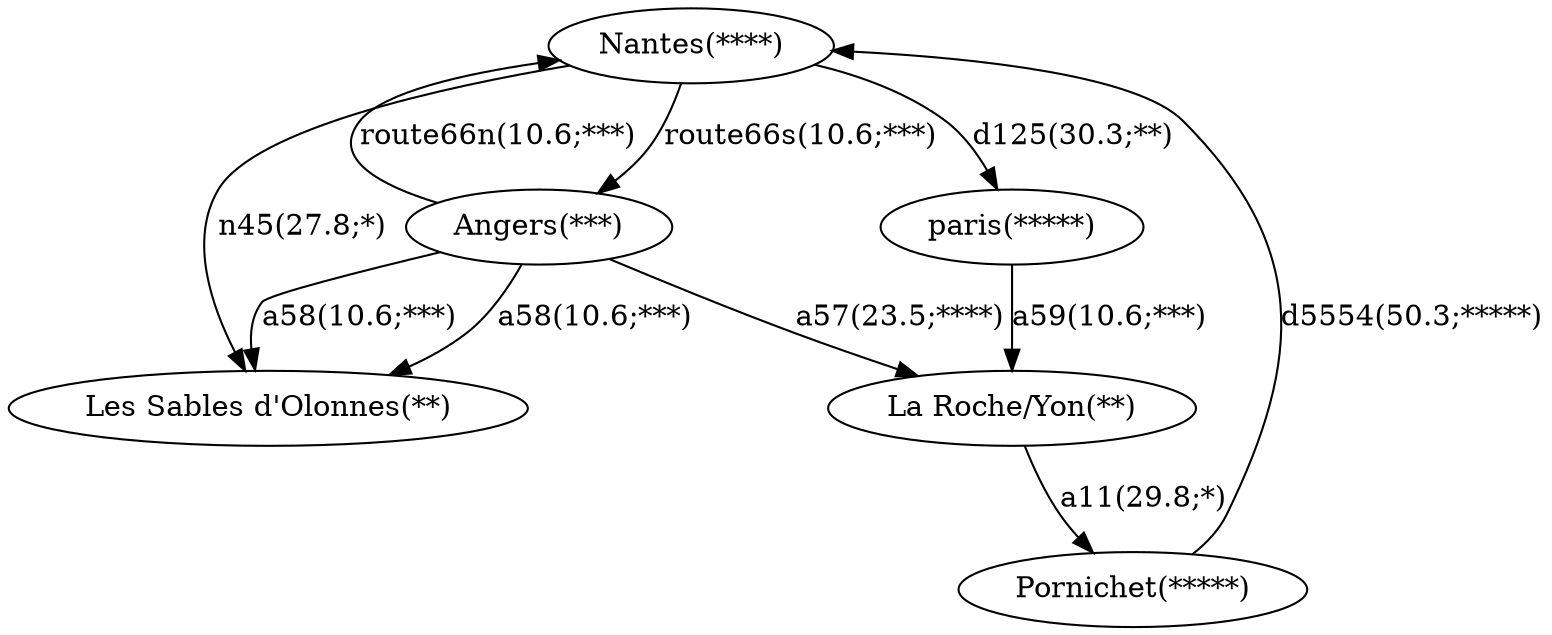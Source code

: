 digraph {
"Nantes" [label="Nantes(****)"];
"Angers" [label="Angers(***)"];
"Les Sables d'Olonnes" [label="Les Sables d'Olonnes(**)"];
"La Roche/Yon" [label="La Roche/Yon(**)"];
"Pornichet" [label="Pornichet(*****)"];
"paris" [label="paris(*****)"];
"Nantes" -> "Angers" [label="route66s(10.6;***)"];
"Angers" -> "La Roche/Yon" [label="a57(23.5;****)"];
"La Roche/Yon" -> "Pornichet" [label="a11(29.8;*)"];
"Angers" -> "Nantes" [label="route66n(10.6;***)"];
"paris" -> "La Roche/Yon" [label="a59(10.6;***)"];
"Angers" -> "Les Sables d'Olonnes" [label="a58(10.6;***)"];
"Angers" -> "Les Sables d'Olonnes" [label="a58(10.6;***)"];
"Pornichet" -> "Nantes" [label="d5554(50.3;*****)"];
"Nantes" -> "paris" [label="d125(30.3;**)"];
"Nantes" -> "Les Sables d'Olonnes" [label="n45(27.8;*)"];
}